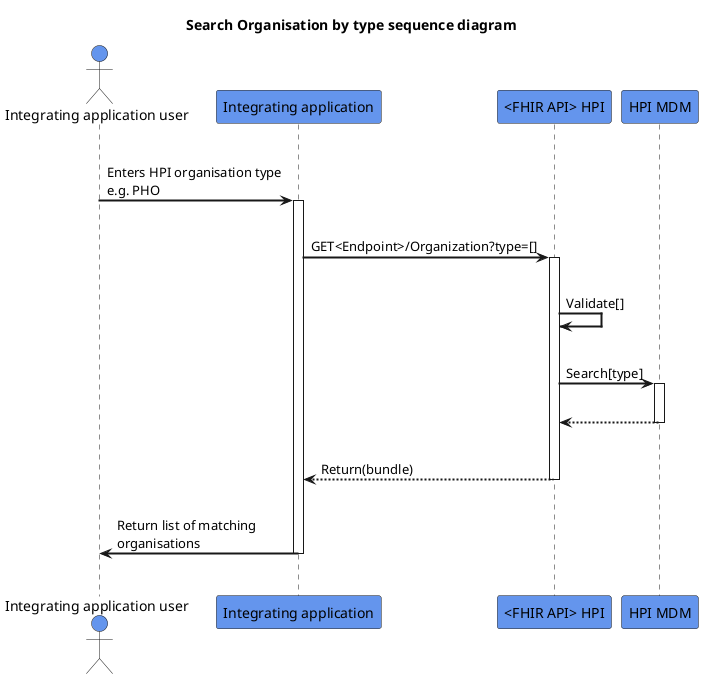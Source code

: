 @startuml
skinparam sequenceArrowThickness 2
skinparam roundcorner 5
skinparam maxmessagesize 180
skinparam sequenceParticipant bold
title Search Organisation by type sequence diagram
actor "Integrating application user" as User #CornflowerBlue
participant "Integrating application" as A #CornflowerBlue
participant "<FHIR API> HPI" as B #CornflowerBlue
participant "HPI MDM" as C #CornflowerBlue
|||
User -> A: Enters HPI organisation type e.g. PHO
activate A
|||
A -> B: GET<Endpoint>/Organization?type=[]
activate B
|||
B -> B: Validate[]
|||
B -> C: Search[type]
activate C
|||
C -[dashed]-> B:  
deactivate C
|||
B -[dashed]-> A:Return(bundle)
deactivate B
|||
A -> User: Return list of matching organisations
deactivate A
|||
@enduml
